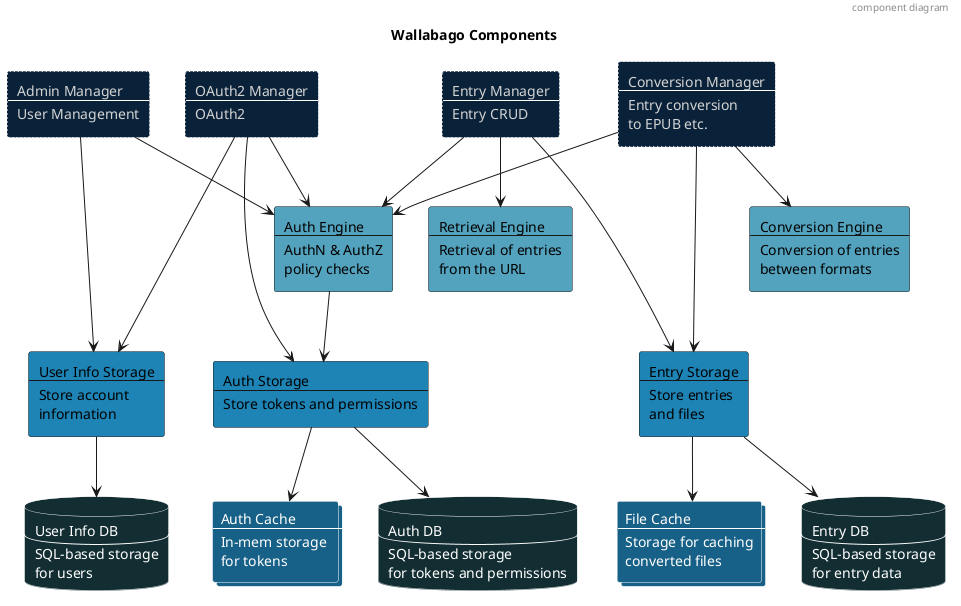 @startuml architecture-components

title Wallabago Components
header component diagram

!$Manager = "back:0a2239;text:LightGrey;line:white;line.dotted"
!$Engine = "back:53a2be;text:Black"
!$Storage = "back:1d84b5;text:Black"
!$Persistence = "back:132e32;text:White;line:White"
!$Cache = "back:176087;text:White;line:White"

rectangle AdminManager #$Manager [
    Admin Manager
    ----
    User Management
]

rectangle OAuth2Manager #$Manager [
    OAuth2 Manager
    ----
    OAuth2
]

rectangle AuthEngine #$Engine [
    Auth Engine
    ----
    AuthN & AuthZ
    policy checks
]

rectangle AuthStorage #$Storage [
    Auth Storage
    ----
    Store tokens and permissions
]

rectangle UserInfoStorage #$Storage [
    User Info Storage
    ----
    Store account 
    information
]

database UserInfoDB #$Persistence [
    User Info DB
    ----
    SQL-based storage
    for users
]

rectangle EntryManager #$Manager [
    Entry Manager
    ----
    Entry CRUD
]

rectangle ConversionManager #$Manager [
    Conversion Manager
    ----
    Entry conversion
    to EPUB etc.
]

rectangle RetrievalEngine #$Engine [
    Retrieval Engine
    ----
    Retrieval of entries
    from the URL
]

rectangle ConversionEngine #$Engine [
    Conversion Engine
    ----
    Conversion of entries
    between formats
]

database AuthDB #$Persistence [
    Auth DB
    ----
    SQL-based storage 
    for tokens and permissions
]

collections AuthCache #$Cache [
    Auth Cache
    ----
    In-mem storage 
    for tokens
]

rectangle EntryStorage #$Storage [
    Entry Storage
    ----
    Store entries 
    and files
]

database EntriesDB #$Persistence [
    Entry DB
    ----
    SQL-based storage
    for entry data
]

collections EntriesFileCache #$Cache [
    File Cache
    ----
    Storage for caching
    converted files
]

OAuth2Manager --> AuthEngine
AuthEngine --> AuthStorage
OAuth2Manager ---> AuthStorage
OAuth2Manager ---> UserInfoStorage
UserInfoStorage --> UserInfoDB
AuthStorage --> AuthDB
AuthStorage --> AuthCache

EntryManager --> AuthEngine
EntryManager --> RetrievalEngine
EntryManager ---> EntryStorage

ConversionManager --> ConversionEngine
ConversionManager --> AuthEngine
ConversionManager ---> EntryStorage

EntryStorage --> EntriesFileCache
EntryStorage --> EntriesDB

AdminManager --> AuthEngine
AdminManager ---> UserInfoStorage
@enduml
